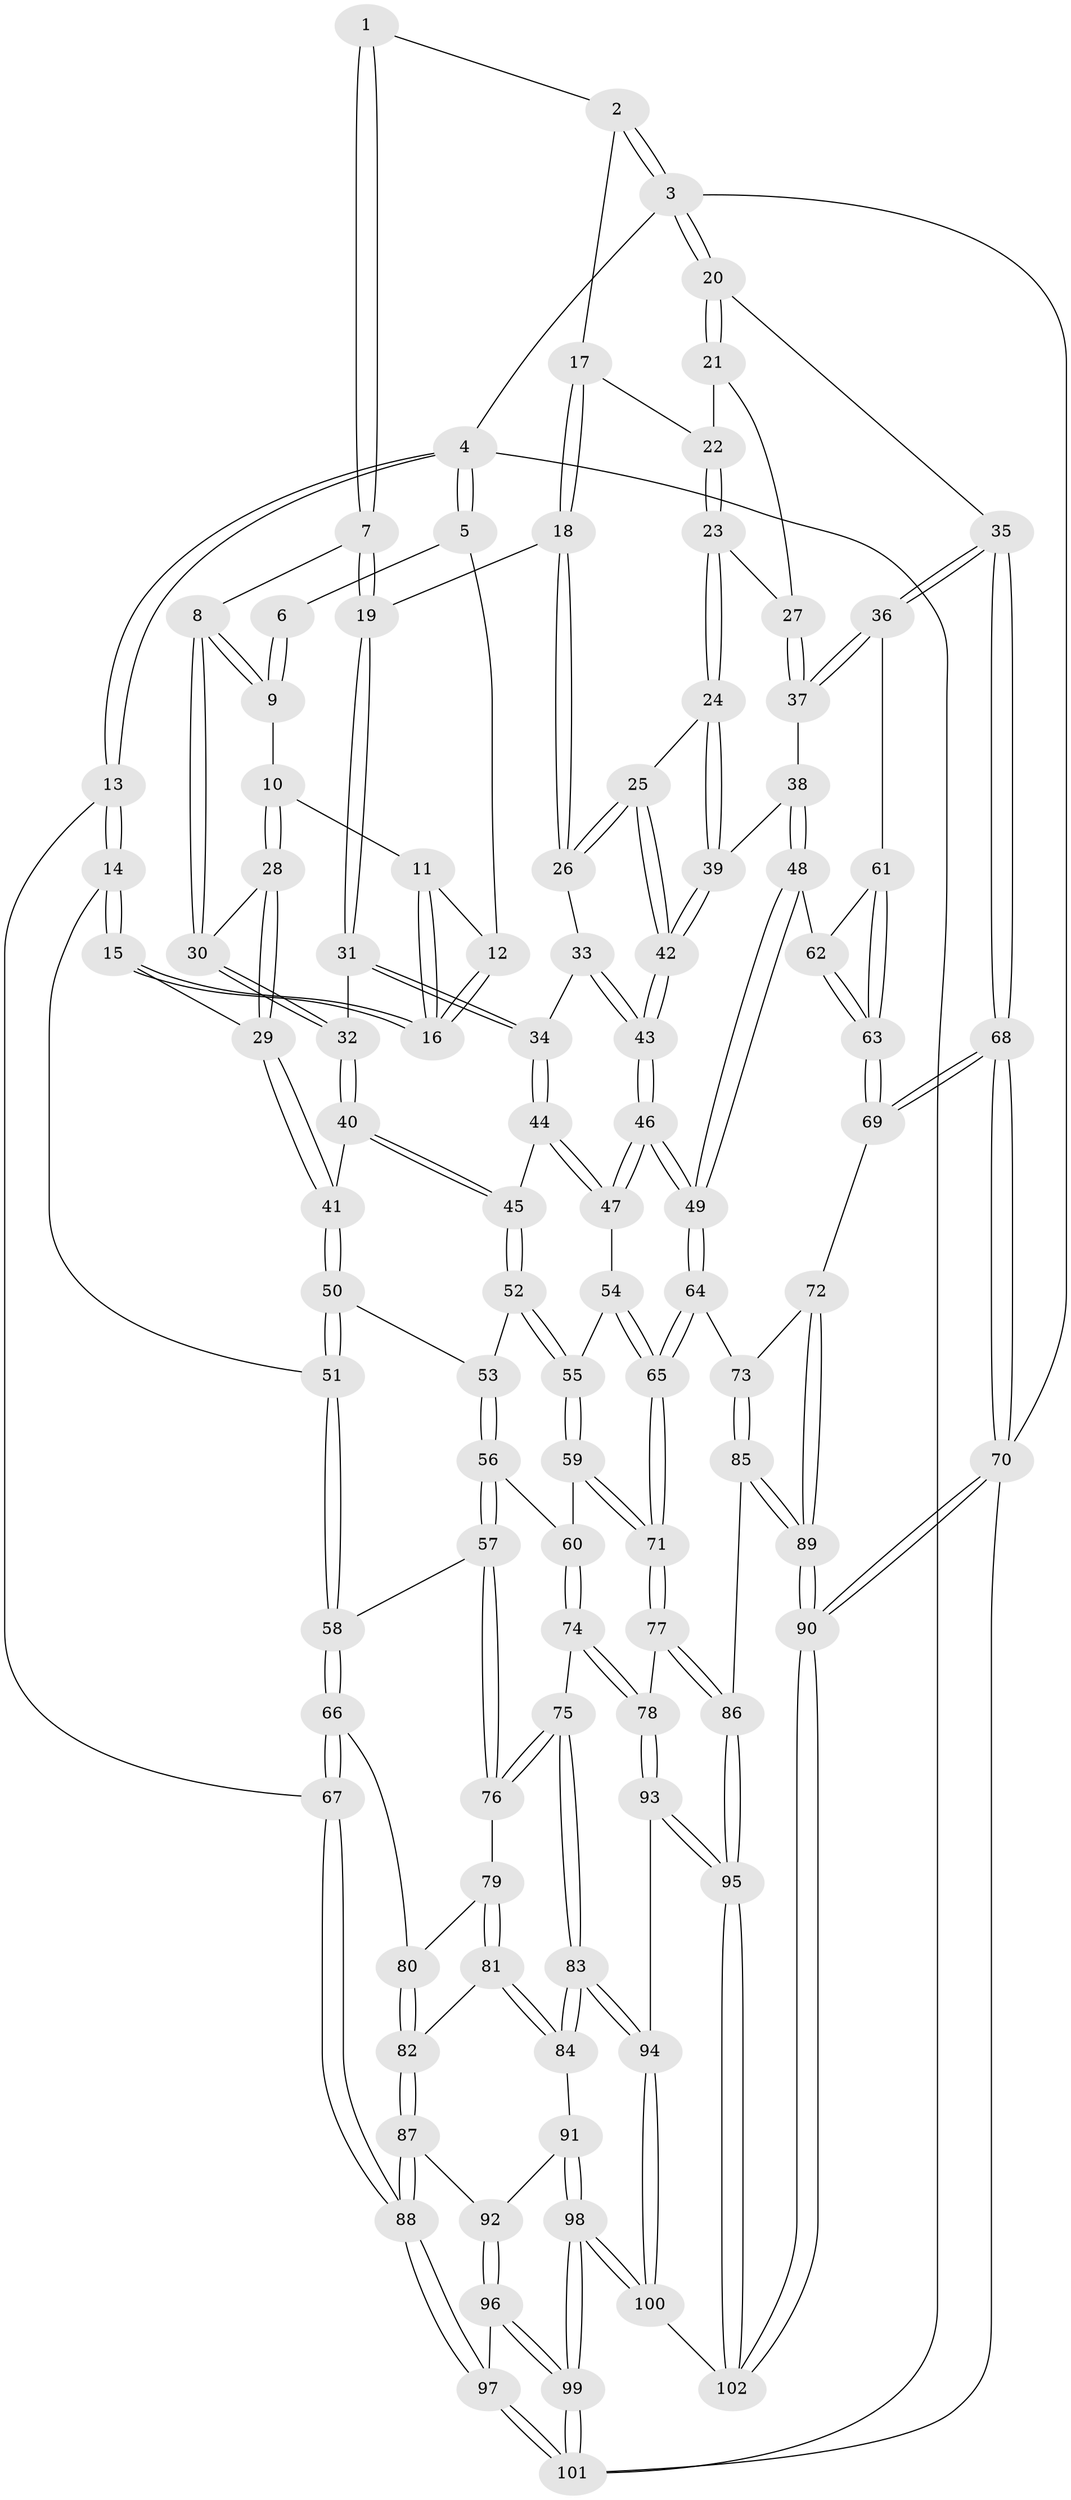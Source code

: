 // coarse degree distribution, {3: 0.1568627450980392, 5: 0.37254901960784315, 2: 0.0392156862745098, 4: 0.27450980392156865, 7: 0.058823529411764705, 8: 0.0392156862745098, 6: 0.0392156862745098, 10: 0.0196078431372549}
// Generated by graph-tools (version 1.1) at 2025/05/03/04/25 22:05:30]
// undirected, 102 vertices, 252 edges
graph export_dot {
graph [start="1"]
  node [color=gray90,style=filled];
  1 [pos="+0.43429791783204397+0"];
  2 [pos="+0.7784081010469398+0"];
  3 [pos="+1+0"];
  4 [pos="+0+0"];
  5 [pos="+0.2116509533151513+0"];
  6 [pos="+0.32952042029259704+0"];
  7 [pos="+0.48485881969492506+0.0885857097940668"];
  8 [pos="+0.4329540860395508+0.10673653944427114"];
  9 [pos="+0.34096835126087516+0.06550599096571648"];
  10 [pos="+0.2608551479959824+0.10910201446518838"];
  11 [pos="+0.22876750084853326+0.030234008565119975"];
  12 [pos="+0.20505770092743533+0"];
  13 [pos="+0+0.27261770642651373"];
  14 [pos="+0+0.27405261476518844"];
  15 [pos="+0.019869108128535984+0.23002004158245196"];
  16 [pos="+0.09176255595687563+0.10817052870057382"];
  17 [pos="+0.7763679910347958+0"];
  18 [pos="+0.5692009671762215+0.11082997039969443"];
  19 [pos="+0.5177857441021216+0.10817690530366955"];
  20 [pos="+1+0.1172007439882897"];
  21 [pos="+0.9704437138629496+0.07654441928949143"];
  22 [pos="+0.8024943399751336+0"];
  23 [pos="+0.7882471995013907+0.1295435660307637"];
  24 [pos="+0.7692048478019932+0.1508295913715791"];
  25 [pos="+0.7109206517932115+0.17900876423048276"];
  26 [pos="+0.6529078712337162+0.1738750245671979"];
  27 [pos="+0.8656737777424295+0.15329810734108015"];
  28 [pos="+0.2411229122687055+0.1784120433909451"];
  29 [pos="+0.21929613578970006+0.20565163544232556"];
  30 [pos="+0.39121900162688733+0.16336497593893753"];
  31 [pos="+0.4862504464567925+0.2587852911555541"];
  32 [pos="+0.4103221069691604+0.2771809357387444"];
  33 [pos="+0.6088052992944375+0.23837665538408195"];
  34 [pos="+0.5514445264238127+0.3004478641435051"];
  35 [pos="+1+0.3164762967734885"];
  36 [pos="+1+0.31894450517709494"];
  37 [pos="+1+0.3103811153728606"];
  38 [pos="+0.917381504143876+0.34200978801141757"];
  39 [pos="+0.847370231306155+0.3165762778102084"];
  40 [pos="+0.39198589867472383+0.2961920569184869"];
  41 [pos="+0.34288734031680923+0.3396415666644854"];
  42 [pos="+0.7128825194993575+0.3685895906580925"];
  43 [pos="+0.6995511665243332+0.39066058111856244"];
  44 [pos="+0.5699919581192379+0.3785372275919911"];
  45 [pos="+0.5560188592071873+0.382917132792605"];
  46 [pos="+0.6771461463039997+0.4353038465618205"];
  47 [pos="+0.654642269281396+0.43368038170946255"];
  48 [pos="+0.7936853931251666+0.5150187362653008"];
  49 [pos="+0.7625371332021008+0.531903511204269"];
  50 [pos="+0.34162231009953486+0.3854657439383137"];
  51 [pos="+0.14361938125394583+0.44072525380866145"];
  52 [pos="+0.4277483932731764+0.43443921138363784"];
  53 [pos="+0.35467177878793954+0.40457125521196263"];
  54 [pos="+0.5832282332684142+0.5018669762893395"];
  55 [pos="+0.4826601558584197+0.5510766484272627"];
  56 [pos="+0.30806629262622853+0.579995269838051"];
  57 [pos="+0.1970042871666989+0.5925765945883475"];
  58 [pos="+0.17903560936099688+0.5798286466169353"];
  59 [pos="+0.47842345265375347+0.5675825125271107"];
  60 [pos="+0.34727969139981135+0.6103616129711709"];
  61 [pos="+0.9660858320773883+0.4828096370737692"];
  62 [pos="+0.8999215281925538+0.5100915791201388"];
  63 [pos="+0.9650191733276323+0.6136174797614272"];
  64 [pos="+0.7627965502496827+0.6401764698310576"];
  65 [pos="+0.6097921288422734+0.7180654881129109"];
  66 [pos="+0+0.6625485322734432"];
  67 [pos="+0+0.6482758439795844"];
  68 [pos="+1+0.7426228223876774"];
  69 [pos="+0.9851436293220494+0.6867504171056302"];
  70 [pos="+1+1"];
  71 [pos="+0.5771170274217047+0.7411105268388032"];
  72 [pos="+0.8476001455550346+0.695738014749296"];
  73 [pos="+0.8103229711649764+0.6757341006833493"];
  74 [pos="+0.364289923300809+0.7004389918138498"];
  75 [pos="+0.26231547754706686+0.773959112886656"];
  76 [pos="+0.20168976246876313+0.7273653166439482"];
  77 [pos="+0.5720987764829886+0.750726017217266"];
  78 [pos="+0.49739517966292035+0.7738574952464664"];
  79 [pos="+0.1428562494125834+0.7511840997479108"];
  80 [pos="+0+0.6804143045941642"];
  81 [pos="+0.12289344844565657+0.8056921827215932"];
  82 [pos="+0.08330384405664887+0.8204147026138635"];
  83 [pos="+0.2734634486230989+0.8512153313394277"];
  84 [pos="+0.16139176349557452+0.8713945324758848"];
  85 [pos="+0.7145461635843224+0.9116074279008307"];
  86 [pos="+0.6184079105189777+0.84401624437296"];
  87 [pos="+0.0474681483562136+0.8598556251471354"];
  88 [pos="+0+0.7928444151092471"];
  89 [pos="+0.8608047239884191+1"];
  90 [pos="+0.9933884891003986+1"];
  91 [pos="+0.1484268515069379+0.8887605416585387"];
  92 [pos="+0.06581191477004718+0.8845343648594112"];
  93 [pos="+0.42644476277323357+0.8646756361809005"];
  94 [pos="+0.27355837211139117+0.8513345878568618"];
  95 [pos="+0.454032452486231+1"];
  96 [pos="+0.06306972591605113+0.9395771398202296"];
  97 [pos="+0+0.7943370190194625"];
  98 [pos="+0.1405020704341234+1"];
  99 [pos="+0.1276068205778801+1"];
  100 [pos="+0.25342662994447557+1"];
  101 [pos="+0+1"];
  102 [pos="+0.4514800853779502+1"];
  1 -- 2;
  1 -- 7;
  1 -- 7;
  2 -- 3;
  2 -- 3;
  2 -- 17;
  3 -- 4;
  3 -- 20;
  3 -- 20;
  3 -- 70;
  4 -- 5;
  4 -- 5;
  4 -- 13;
  4 -- 13;
  4 -- 101;
  5 -- 6;
  5 -- 12;
  6 -- 9;
  6 -- 9;
  7 -- 8;
  7 -- 19;
  7 -- 19;
  8 -- 9;
  8 -- 9;
  8 -- 30;
  8 -- 30;
  9 -- 10;
  10 -- 11;
  10 -- 28;
  10 -- 28;
  11 -- 12;
  11 -- 16;
  11 -- 16;
  12 -- 16;
  12 -- 16;
  13 -- 14;
  13 -- 14;
  13 -- 67;
  14 -- 15;
  14 -- 15;
  14 -- 51;
  15 -- 16;
  15 -- 16;
  15 -- 29;
  17 -- 18;
  17 -- 18;
  17 -- 22;
  18 -- 19;
  18 -- 26;
  18 -- 26;
  19 -- 31;
  19 -- 31;
  20 -- 21;
  20 -- 21;
  20 -- 35;
  21 -- 22;
  21 -- 27;
  22 -- 23;
  22 -- 23;
  23 -- 24;
  23 -- 24;
  23 -- 27;
  24 -- 25;
  24 -- 39;
  24 -- 39;
  25 -- 26;
  25 -- 26;
  25 -- 42;
  25 -- 42;
  26 -- 33;
  27 -- 37;
  27 -- 37;
  28 -- 29;
  28 -- 29;
  28 -- 30;
  29 -- 41;
  29 -- 41;
  30 -- 32;
  30 -- 32;
  31 -- 32;
  31 -- 34;
  31 -- 34;
  32 -- 40;
  32 -- 40;
  33 -- 34;
  33 -- 43;
  33 -- 43;
  34 -- 44;
  34 -- 44;
  35 -- 36;
  35 -- 36;
  35 -- 68;
  35 -- 68;
  36 -- 37;
  36 -- 37;
  36 -- 61;
  37 -- 38;
  38 -- 39;
  38 -- 48;
  38 -- 48;
  39 -- 42;
  39 -- 42;
  40 -- 41;
  40 -- 45;
  40 -- 45;
  41 -- 50;
  41 -- 50;
  42 -- 43;
  42 -- 43;
  43 -- 46;
  43 -- 46;
  44 -- 45;
  44 -- 47;
  44 -- 47;
  45 -- 52;
  45 -- 52;
  46 -- 47;
  46 -- 47;
  46 -- 49;
  46 -- 49;
  47 -- 54;
  48 -- 49;
  48 -- 49;
  48 -- 62;
  49 -- 64;
  49 -- 64;
  50 -- 51;
  50 -- 51;
  50 -- 53;
  51 -- 58;
  51 -- 58;
  52 -- 53;
  52 -- 55;
  52 -- 55;
  53 -- 56;
  53 -- 56;
  54 -- 55;
  54 -- 65;
  54 -- 65;
  55 -- 59;
  55 -- 59;
  56 -- 57;
  56 -- 57;
  56 -- 60;
  57 -- 58;
  57 -- 76;
  57 -- 76;
  58 -- 66;
  58 -- 66;
  59 -- 60;
  59 -- 71;
  59 -- 71;
  60 -- 74;
  60 -- 74;
  61 -- 62;
  61 -- 63;
  61 -- 63;
  62 -- 63;
  62 -- 63;
  63 -- 69;
  63 -- 69;
  64 -- 65;
  64 -- 65;
  64 -- 73;
  65 -- 71;
  65 -- 71;
  66 -- 67;
  66 -- 67;
  66 -- 80;
  67 -- 88;
  67 -- 88;
  68 -- 69;
  68 -- 69;
  68 -- 70;
  68 -- 70;
  69 -- 72;
  70 -- 90;
  70 -- 90;
  70 -- 101;
  71 -- 77;
  71 -- 77;
  72 -- 73;
  72 -- 89;
  72 -- 89;
  73 -- 85;
  73 -- 85;
  74 -- 75;
  74 -- 78;
  74 -- 78;
  75 -- 76;
  75 -- 76;
  75 -- 83;
  75 -- 83;
  76 -- 79;
  77 -- 78;
  77 -- 86;
  77 -- 86;
  78 -- 93;
  78 -- 93;
  79 -- 80;
  79 -- 81;
  79 -- 81;
  80 -- 82;
  80 -- 82;
  81 -- 82;
  81 -- 84;
  81 -- 84;
  82 -- 87;
  82 -- 87;
  83 -- 84;
  83 -- 84;
  83 -- 94;
  83 -- 94;
  84 -- 91;
  85 -- 86;
  85 -- 89;
  85 -- 89;
  86 -- 95;
  86 -- 95;
  87 -- 88;
  87 -- 88;
  87 -- 92;
  88 -- 97;
  88 -- 97;
  89 -- 90;
  89 -- 90;
  90 -- 102;
  90 -- 102;
  91 -- 92;
  91 -- 98;
  91 -- 98;
  92 -- 96;
  92 -- 96;
  93 -- 94;
  93 -- 95;
  93 -- 95;
  94 -- 100;
  94 -- 100;
  95 -- 102;
  95 -- 102;
  96 -- 97;
  96 -- 99;
  96 -- 99;
  97 -- 101;
  97 -- 101;
  98 -- 99;
  98 -- 99;
  98 -- 100;
  98 -- 100;
  99 -- 101;
  99 -- 101;
  100 -- 102;
}
